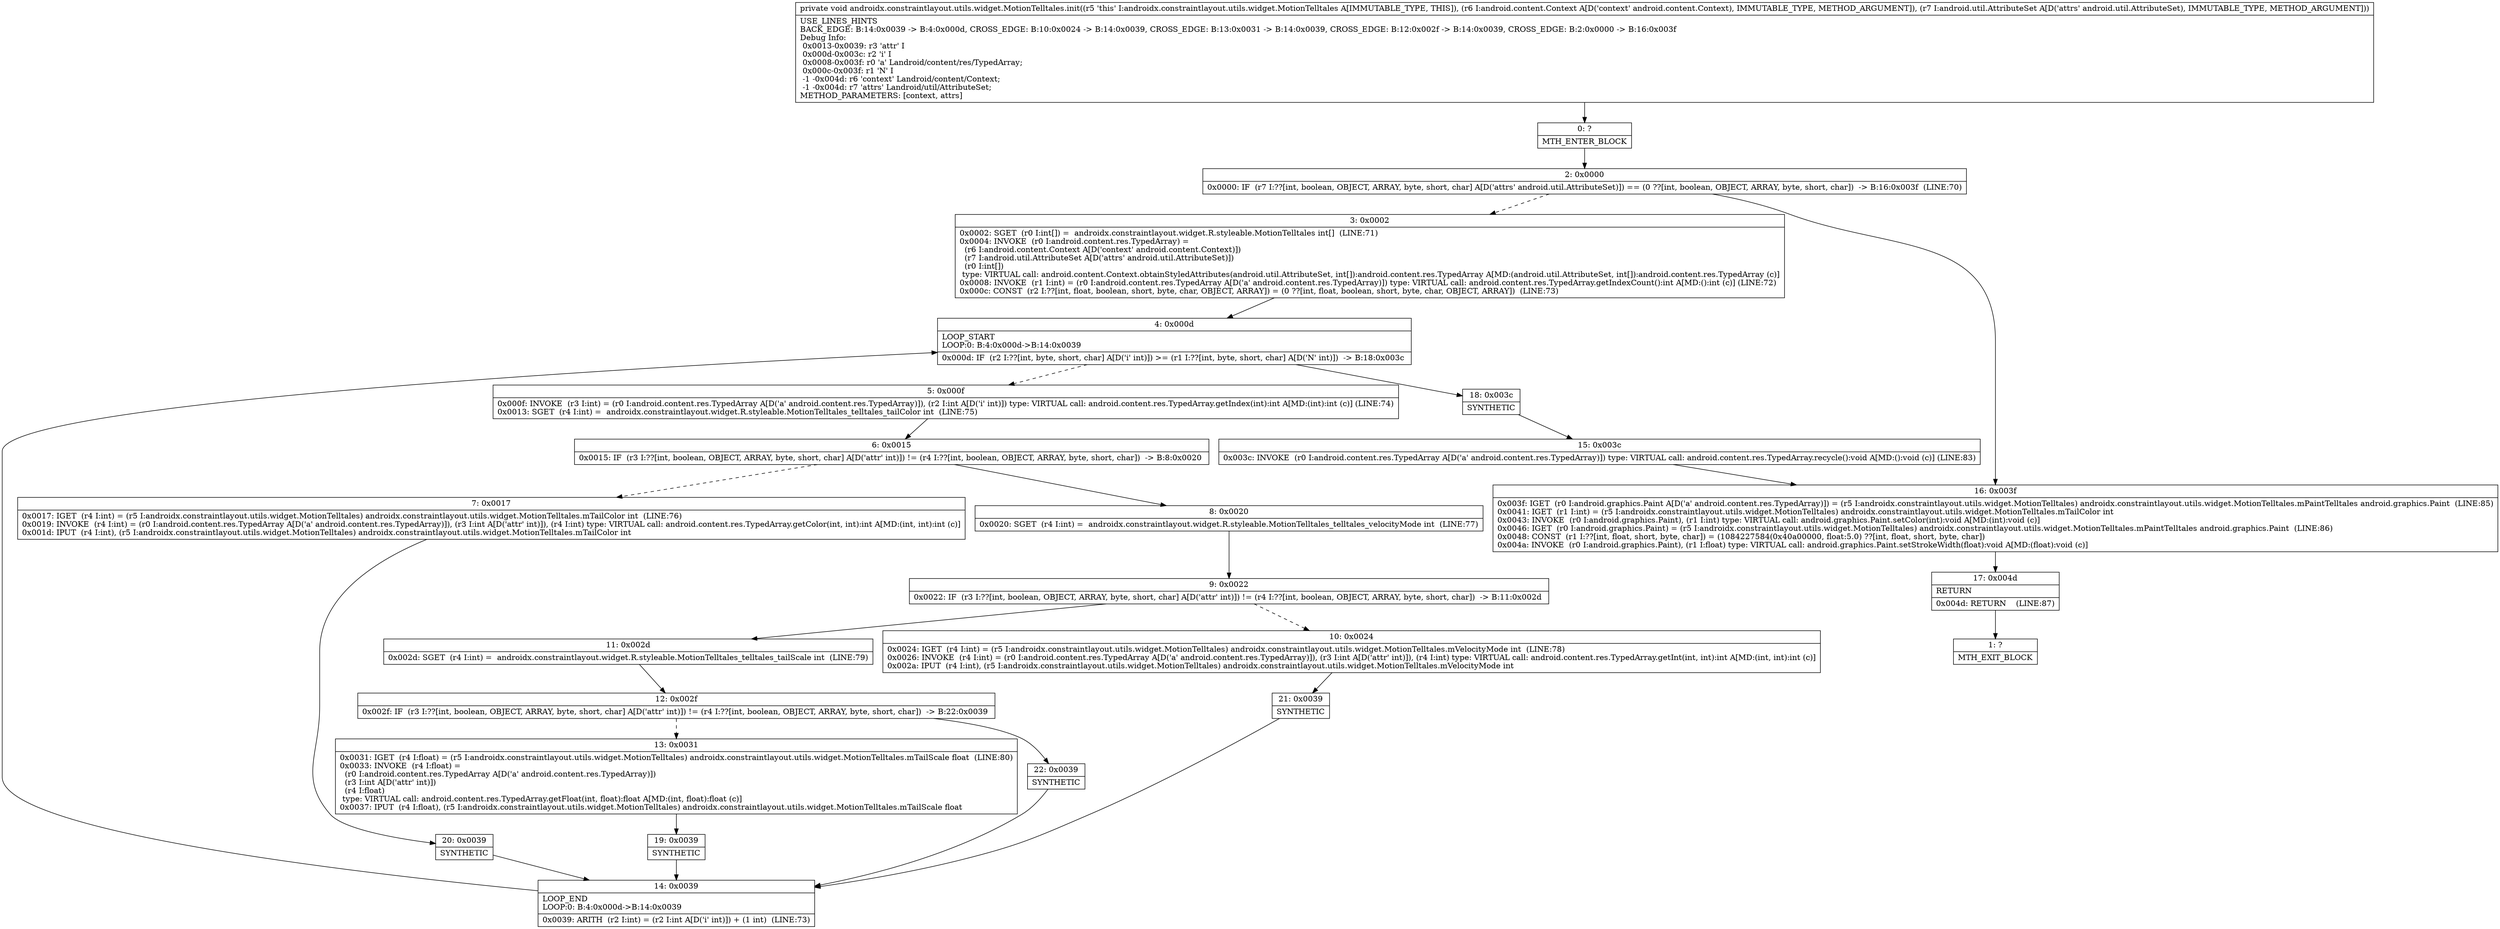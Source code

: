 digraph "CFG forandroidx.constraintlayout.utils.widget.MotionTelltales.init(Landroid\/content\/Context;Landroid\/util\/AttributeSet;)V" {
Node_0 [shape=record,label="{0\:\ ?|MTH_ENTER_BLOCK\l}"];
Node_2 [shape=record,label="{2\:\ 0x0000|0x0000: IF  (r7 I:??[int, boolean, OBJECT, ARRAY, byte, short, char] A[D('attrs' android.util.AttributeSet)]) == (0 ??[int, boolean, OBJECT, ARRAY, byte, short, char])  \-\> B:16:0x003f  (LINE:70)\l}"];
Node_3 [shape=record,label="{3\:\ 0x0002|0x0002: SGET  (r0 I:int[]) =  androidx.constraintlayout.widget.R.styleable.MotionTelltales int[]  (LINE:71)\l0x0004: INVOKE  (r0 I:android.content.res.TypedArray) = \l  (r6 I:android.content.Context A[D('context' android.content.Context)])\l  (r7 I:android.util.AttributeSet A[D('attrs' android.util.AttributeSet)])\l  (r0 I:int[])\l type: VIRTUAL call: android.content.Context.obtainStyledAttributes(android.util.AttributeSet, int[]):android.content.res.TypedArray A[MD:(android.util.AttributeSet, int[]):android.content.res.TypedArray (c)]\l0x0008: INVOKE  (r1 I:int) = (r0 I:android.content.res.TypedArray A[D('a' android.content.res.TypedArray)]) type: VIRTUAL call: android.content.res.TypedArray.getIndexCount():int A[MD:():int (c)] (LINE:72)\l0x000c: CONST  (r2 I:??[int, float, boolean, short, byte, char, OBJECT, ARRAY]) = (0 ??[int, float, boolean, short, byte, char, OBJECT, ARRAY])  (LINE:73)\l}"];
Node_4 [shape=record,label="{4\:\ 0x000d|LOOP_START\lLOOP:0: B:4:0x000d\-\>B:14:0x0039\l|0x000d: IF  (r2 I:??[int, byte, short, char] A[D('i' int)]) \>= (r1 I:??[int, byte, short, char] A[D('N' int)])  \-\> B:18:0x003c \l}"];
Node_5 [shape=record,label="{5\:\ 0x000f|0x000f: INVOKE  (r3 I:int) = (r0 I:android.content.res.TypedArray A[D('a' android.content.res.TypedArray)]), (r2 I:int A[D('i' int)]) type: VIRTUAL call: android.content.res.TypedArray.getIndex(int):int A[MD:(int):int (c)] (LINE:74)\l0x0013: SGET  (r4 I:int) =  androidx.constraintlayout.widget.R.styleable.MotionTelltales_telltales_tailColor int  (LINE:75)\l}"];
Node_6 [shape=record,label="{6\:\ 0x0015|0x0015: IF  (r3 I:??[int, boolean, OBJECT, ARRAY, byte, short, char] A[D('attr' int)]) != (r4 I:??[int, boolean, OBJECT, ARRAY, byte, short, char])  \-\> B:8:0x0020 \l}"];
Node_7 [shape=record,label="{7\:\ 0x0017|0x0017: IGET  (r4 I:int) = (r5 I:androidx.constraintlayout.utils.widget.MotionTelltales) androidx.constraintlayout.utils.widget.MotionTelltales.mTailColor int  (LINE:76)\l0x0019: INVOKE  (r4 I:int) = (r0 I:android.content.res.TypedArray A[D('a' android.content.res.TypedArray)]), (r3 I:int A[D('attr' int)]), (r4 I:int) type: VIRTUAL call: android.content.res.TypedArray.getColor(int, int):int A[MD:(int, int):int (c)]\l0x001d: IPUT  (r4 I:int), (r5 I:androidx.constraintlayout.utils.widget.MotionTelltales) androidx.constraintlayout.utils.widget.MotionTelltales.mTailColor int \l}"];
Node_20 [shape=record,label="{20\:\ 0x0039|SYNTHETIC\l}"];
Node_14 [shape=record,label="{14\:\ 0x0039|LOOP_END\lLOOP:0: B:4:0x000d\-\>B:14:0x0039\l|0x0039: ARITH  (r2 I:int) = (r2 I:int A[D('i' int)]) + (1 int)  (LINE:73)\l}"];
Node_8 [shape=record,label="{8\:\ 0x0020|0x0020: SGET  (r4 I:int) =  androidx.constraintlayout.widget.R.styleable.MotionTelltales_telltales_velocityMode int  (LINE:77)\l}"];
Node_9 [shape=record,label="{9\:\ 0x0022|0x0022: IF  (r3 I:??[int, boolean, OBJECT, ARRAY, byte, short, char] A[D('attr' int)]) != (r4 I:??[int, boolean, OBJECT, ARRAY, byte, short, char])  \-\> B:11:0x002d \l}"];
Node_10 [shape=record,label="{10\:\ 0x0024|0x0024: IGET  (r4 I:int) = (r5 I:androidx.constraintlayout.utils.widget.MotionTelltales) androidx.constraintlayout.utils.widget.MotionTelltales.mVelocityMode int  (LINE:78)\l0x0026: INVOKE  (r4 I:int) = (r0 I:android.content.res.TypedArray A[D('a' android.content.res.TypedArray)]), (r3 I:int A[D('attr' int)]), (r4 I:int) type: VIRTUAL call: android.content.res.TypedArray.getInt(int, int):int A[MD:(int, int):int (c)]\l0x002a: IPUT  (r4 I:int), (r5 I:androidx.constraintlayout.utils.widget.MotionTelltales) androidx.constraintlayout.utils.widget.MotionTelltales.mVelocityMode int \l}"];
Node_21 [shape=record,label="{21\:\ 0x0039|SYNTHETIC\l}"];
Node_11 [shape=record,label="{11\:\ 0x002d|0x002d: SGET  (r4 I:int) =  androidx.constraintlayout.widget.R.styleable.MotionTelltales_telltales_tailScale int  (LINE:79)\l}"];
Node_12 [shape=record,label="{12\:\ 0x002f|0x002f: IF  (r3 I:??[int, boolean, OBJECT, ARRAY, byte, short, char] A[D('attr' int)]) != (r4 I:??[int, boolean, OBJECT, ARRAY, byte, short, char])  \-\> B:22:0x0039 \l}"];
Node_13 [shape=record,label="{13\:\ 0x0031|0x0031: IGET  (r4 I:float) = (r5 I:androidx.constraintlayout.utils.widget.MotionTelltales) androidx.constraintlayout.utils.widget.MotionTelltales.mTailScale float  (LINE:80)\l0x0033: INVOKE  (r4 I:float) = \l  (r0 I:android.content.res.TypedArray A[D('a' android.content.res.TypedArray)])\l  (r3 I:int A[D('attr' int)])\l  (r4 I:float)\l type: VIRTUAL call: android.content.res.TypedArray.getFloat(int, float):float A[MD:(int, float):float (c)]\l0x0037: IPUT  (r4 I:float), (r5 I:androidx.constraintlayout.utils.widget.MotionTelltales) androidx.constraintlayout.utils.widget.MotionTelltales.mTailScale float \l}"];
Node_19 [shape=record,label="{19\:\ 0x0039|SYNTHETIC\l}"];
Node_22 [shape=record,label="{22\:\ 0x0039|SYNTHETIC\l}"];
Node_18 [shape=record,label="{18\:\ 0x003c|SYNTHETIC\l}"];
Node_15 [shape=record,label="{15\:\ 0x003c|0x003c: INVOKE  (r0 I:android.content.res.TypedArray A[D('a' android.content.res.TypedArray)]) type: VIRTUAL call: android.content.res.TypedArray.recycle():void A[MD:():void (c)] (LINE:83)\l}"];
Node_16 [shape=record,label="{16\:\ 0x003f|0x003f: IGET  (r0 I:android.graphics.Paint A[D('a' android.content.res.TypedArray)]) = (r5 I:androidx.constraintlayout.utils.widget.MotionTelltales) androidx.constraintlayout.utils.widget.MotionTelltales.mPaintTelltales android.graphics.Paint  (LINE:85)\l0x0041: IGET  (r1 I:int) = (r5 I:androidx.constraintlayout.utils.widget.MotionTelltales) androidx.constraintlayout.utils.widget.MotionTelltales.mTailColor int \l0x0043: INVOKE  (r0 I:android.graphics.Paint), (r1 I:int) type: VIRTUAL call: android.graphics.Paint.setColor(int):void A[MD:(int):void (c)]\l0x0046: IGET  (r0 I:android.graphics.Paint) = (r5 I:androidx.constraintlayout.utils.widget.MotionTelltales) androidx.constraintlayout.utils.widget.MotionTelltales.mPaintTelltales android.graphics.Paint  (LINE:86)\l0x0048: CONST  (r1 I:??[int, float, short, byte, char]) = (1084227584(0x40a00000, float:5.0) ??[int, float, short, byte, char]) \l0x004a: INVOKE  (r0 I:android.graphics.Paint), (r1 I:float) type: VIRTUAL call: android.graphics.Paint.setStrokeWidth(float):void A[MD:(float):void (c)]\l}"];
Node_17 [shape=record,label="{17\:\ 0x004d|RETURN\l|0x004d: RETURN    (LINE:87)\l}"];
Node_1 [shape=record,label="{1\:\ ?|MTH_EXIT_BLOCK\l}"];
MethodNode[shape=record,label="{private void androidx.constraintlayout.utils.widget.MotionTelltales.init((r5 'this' I:androidx.constraintlayout.utils.widget.MotionTelltales A[IMMUTABLE_TYPE, THIS]), (r6 I:android.content.Context A[D('context' android.content.Context), IMMUTABLE_TYPE, METHOD_ARGUMENT]), (r7 I:android.util.AttributeSet A[D('attrs' android.util.AttributeSet), IMMUTABLE_TYPE, METHOD_ARGUMENT]))  | USE_LINES_HINTS\lBACK_EDGE: B:14:0x0039 \-\> B:4:0x000d, CROSS_EDGE: B:10:0x0024 \-\> B:14:0x0039, CROSS_EDGE: B:13:0x0031 \-\> B:14:0x0039, CROSS_EDGE: B:12:0x002f \-\> B:14:0x0039, CROSS_EDGE: B:2:0x0000 \-\> B:16:0x003f\lDebug Info:\l  0x0013\-0x0039: r3 'attr' I\l  0x000d\-0x003c: r2 'i' I\l  0x0008\-0x003f: r0 'a' Landroid\/content\/res\/TypedArray;\l  0x000c\-0x003f: r1 'N' I\l  \-1 \-0x004d: r6 'context' Landroid\/content\/Context;\l  \-1 \-0x004d: r7 'attrs' Landroid\/util\/AttributeSet;\lMETHOD_PARAMETERS: [context, attrs]\l}"];
MethodNode -> Node_0;Node_0 -> Node_2;
Node_2 -> Node_3[style=dashed];
Node_2 -> Node_16;
Node_3 -> Node_4;
Node_4 -> Node_5[style=dashed];
Node_4 -> Node_18;
Node_5 -> Node_6;
Node_6 -> Node_7[style=dashed];
Node_6 -> Node_8;
Node_7 -> Node_20;
Node_20 -> Node_14;
Node_14 -> Node_4;
Node_8 -> Node_9;
Node_9 -> Node_10[style=dashed];
Node_9 -> Node_11;
Node_10 -> Node_21;
Node_21 -> Node_14;
Node_11 -> Node_12;
Node_12 -> Node_13[style=dashed];
Node_12 -> Node_22;
Node_13 -> Node_19;
Node_19 -> Node_14;
Node_22 -> Node_14;
Node_18 -> Node_15;
Node_15 -> Node_16;
Node_16 -> Node_17;
Node_17 -> Node_1;
}


